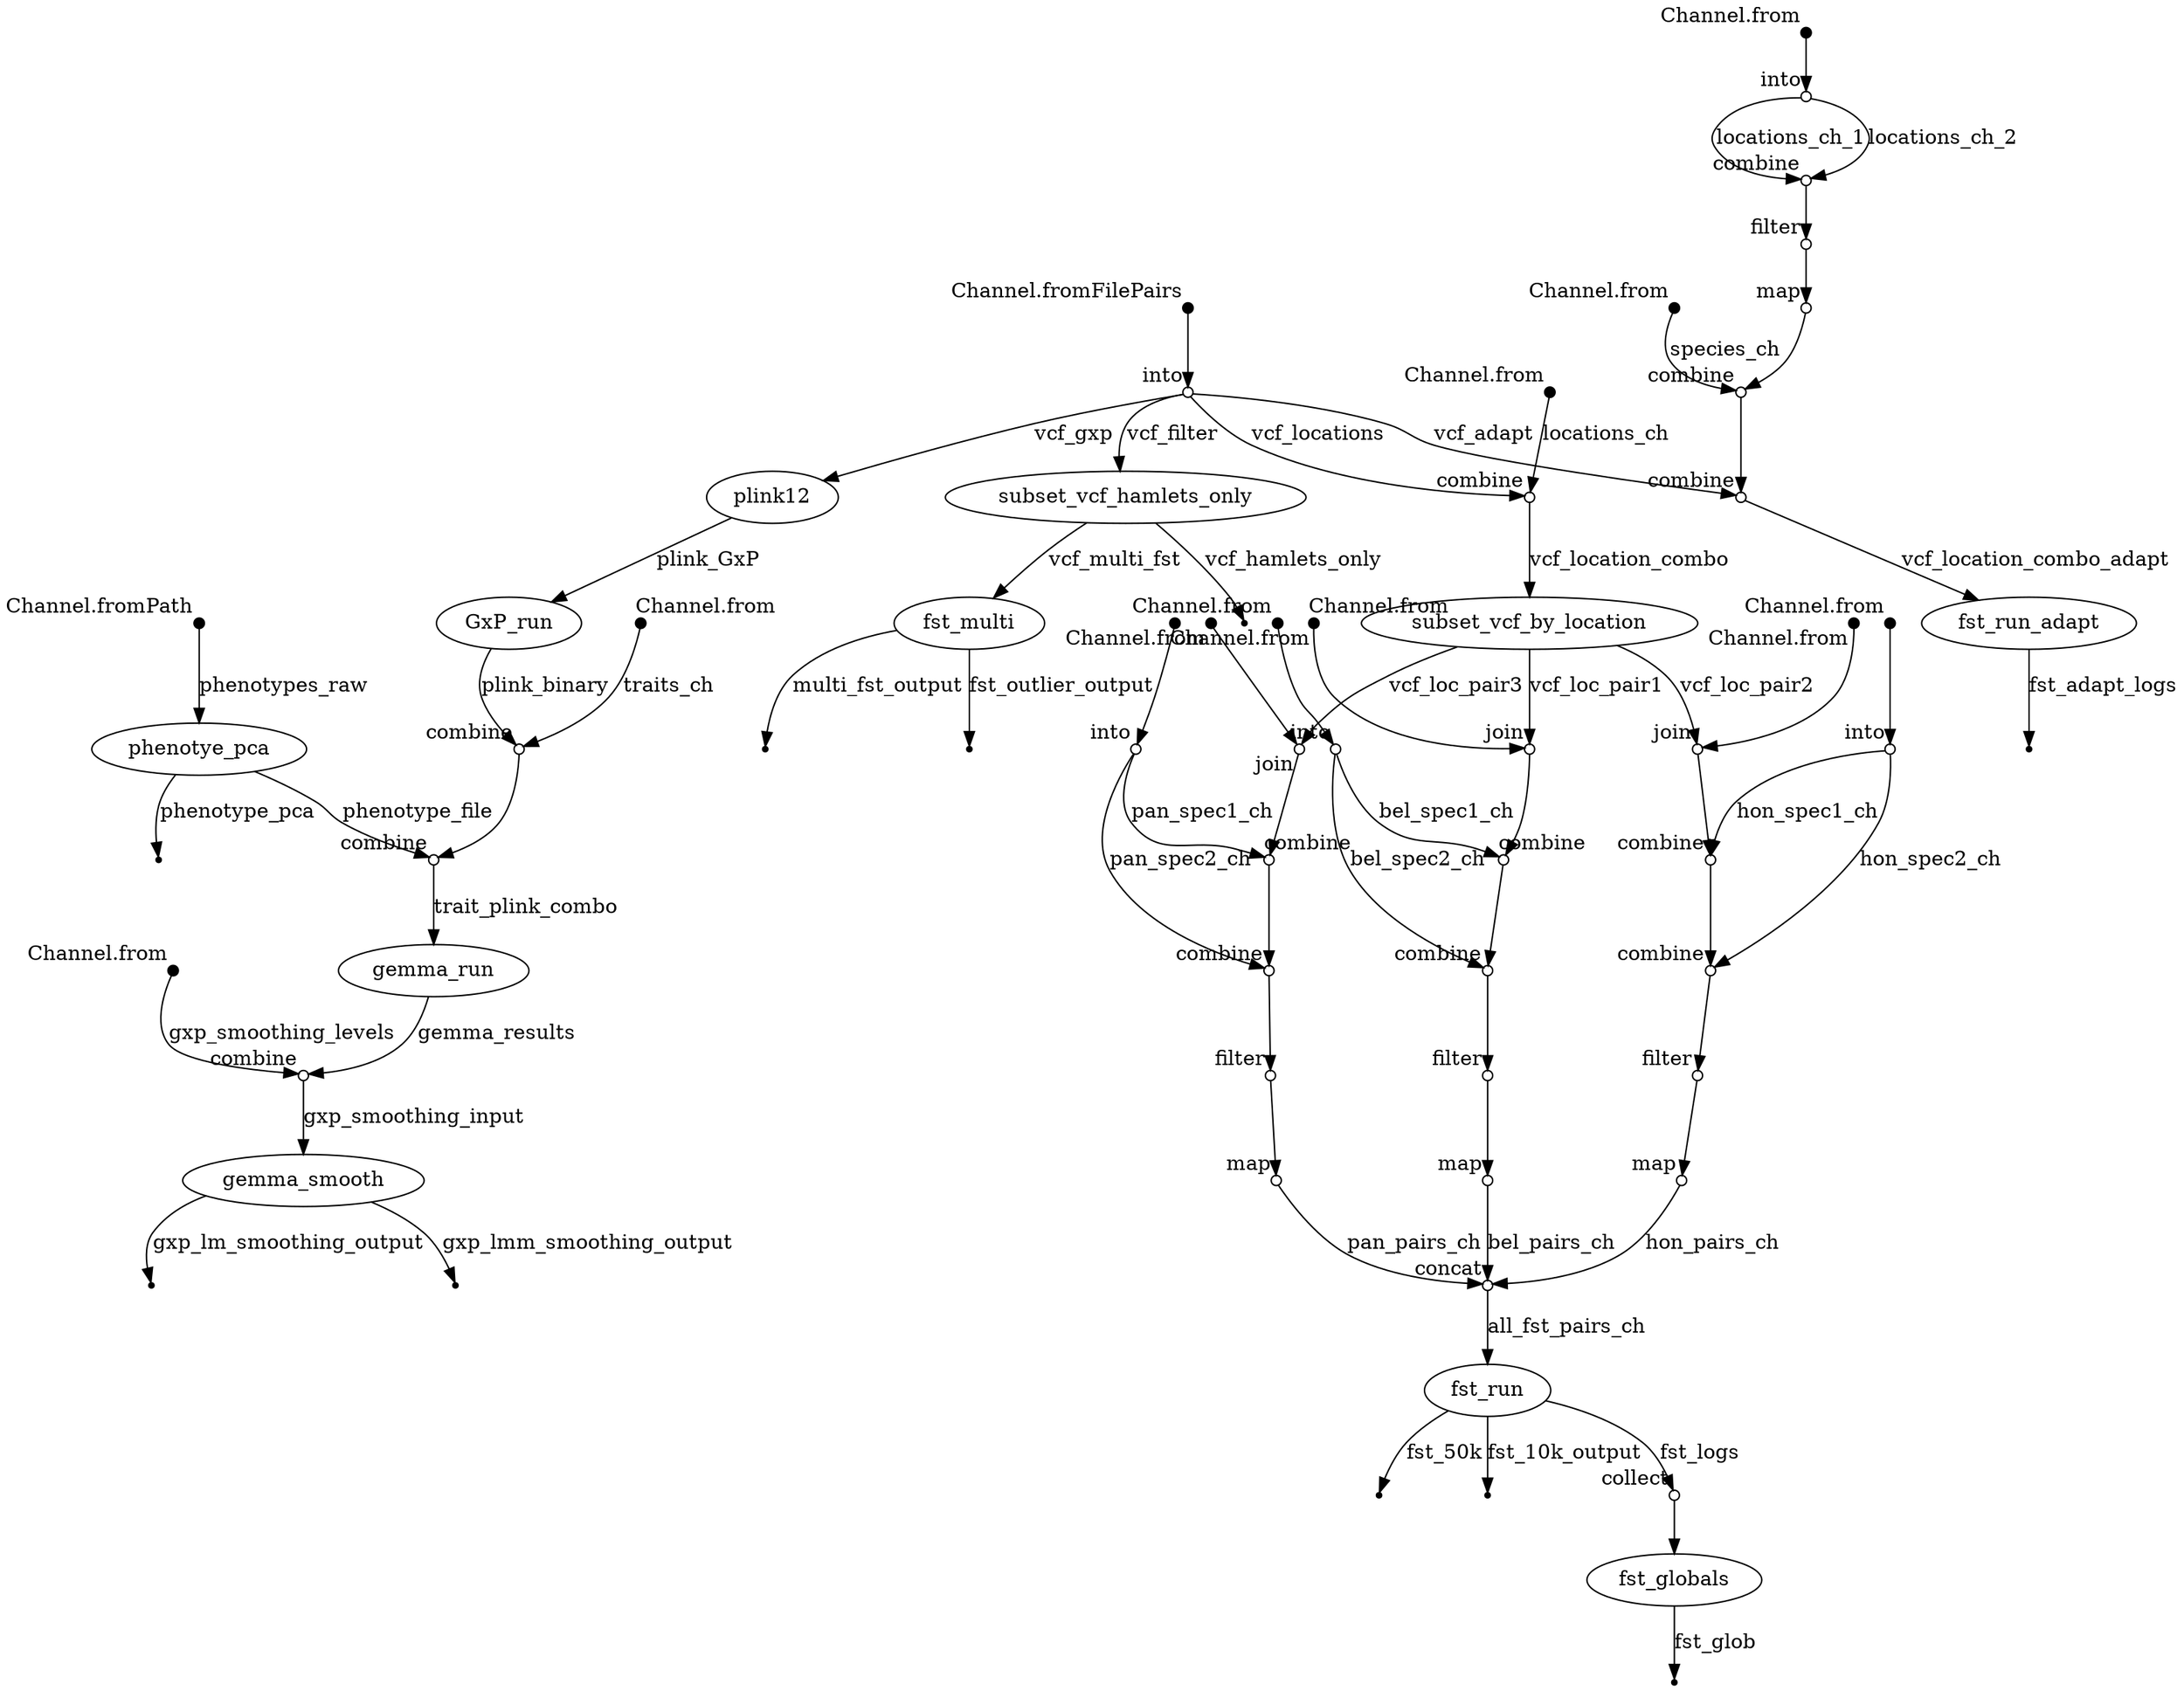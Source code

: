 digraph "analysis_basic" {
p0 [shape=point,label="",fixedsize=true,width=0.1,xlabel="Channel.fromFilePairs"];
p1 [shape=circle,label="",fixedsize=true,width=0.1,xlabel="into"];
p0 -> p1;

p1 [shape=circle,label="",fixedsize=true,width=0.1,xlabel="into"];
p41 [label="plink12"];
p1 -> p41 [label="vcf_gxp"];

p1 [shape=circle,label="",fixedsize=true,width=0.1,xlabel="into"];
p62 [shape=circle,label="",fixedsize=true,width=0.1,xlabel="combine"];
p1 -> p62 [label="vcf_adapt"];

p1 [shape=circle,label="",fixedsize=true,width=0.1,xlabel="into"];
p3 [shape=circle,label="",fixedsize=true,width=0.1,xlabel="combine"];
p1 -> p3 [label="vcf_locations"];

p1 [shape=circle,label="",fixedsize=true,width=0.1,xlabel="into"];
p11 [label="subset_vcf_hamlets_only"];
p1 -> p11 [label="vcf_filter"];

p2 [shape=point,label="",fixedsize=true,width=0.1,xlabel="Channel.from"];
p3 [shape=circle,label="",fixedsize=true,width=0.1,xlabel="combine"];
p2 -> p3 [label="locations_ch"];

p3 [shape=circle,label="",fixedsize=true,width=0.1,xlabel="combine"];
p10 [label="subset_vcf_by_location"];
p3 -> p10 [label="vcf_location_combo"];

p4 [shape=point,label="",fixedsize=true,width=0.1,xlabel="Channel.from"];
p5 [shape=circle,label="",fixedsize=true,width=0.1,xlabel="into"];
p4 -> p5;

p5 [shape=circle,label="",fixedsize=true,width=0.1,xlabel="into"];
p19 [shape=circle,label="",fixedsize=true,width=0.1,xlabel="combine"];
p5 -> p19 [label="bel_spec2_ch"];

p5 [shape=circle,label="",fixedsize=true,width=0.1,xlabel="into"];
p18 [shape=circle,label="",fixedsize=true,width=0.1,xlabel="combine"];
p5 -> p18 [label="bel_spec1_ch"];

p6 [shape=point,label="",fixedsize=true,width=0.1,xlabel="Channel.from"];
p7 [shape=circle,label="",fixedsize=true,width=0.1,xlabel="into"];
p6 -> p7;

p7 [shape=circle,label="",fixedsize=true,width=0.1,xlabel="into"];
p24 [shape=circle,label="",fixedsize=true,width=0.1,xlabel="combine"];
p7 -> p24 [label="hon_spec1_ch"];

p7 [shape=circle,label="",fixedsize=true,width=0.1,xlabel="into"];
p25 [shape=circle,label="",fixedsize=true,width=0.1,xlabel="combine"];
p7 -> p25 [label="hon_spec2_ch"];

p8 [shape=point,label="",fixedsize=true,width=0.1,xlabel="Channel.from"];
p9 [shape=circle,label="",fixedsize=true,width=0.1,xlabel="into"];
p8 -> p9;

p9 [shape=circle,label="",fixedsize=true,width=0.1,xlabel="into"];
p31 [shape=circle,label="",fixedsize=true,width=0.1,xlabel="combine"];
p9 -> p31 [label="pan_spec2_ch"];

p9 [shape=circle,label="",fixedsize=true,width=0.1,xlabel="into"];
p30 [shape=circle,label="",fixedsize=true,width=0.1,xlabel="combine"];
p9 -> p30 [label="pan_spec1_ch"];

p10 [label="subset_vcf_by_location"];
p17 [shape=circle,label="",fixedsize=true,width=0.1,xlabel="join"];
p10 -> p17 [label="vcf_loc_pair1"];

p10 [label="subset_vcf_by_location"];
p23 [shape=circle,label="",fixedsize=true,width=0.1,xlabel="join"];
p10 -> p23 [label="vcf_loc_pair2"];

p10 [label="subset_vcf_by_location"];
p29 [shape=circle,label="",fixedsize=true,width=0.1,xlabel="join"];
p10 -> p29 [label="vcf_loc_pair3"];

p11 [label="subset_vcf_hamlets_only"];
p12 [shape=point];
p11 -> p12 [label="vcf_hamlets_only"];

p11 [label="subset_vcf_hamlets_only"];
p13 [label="fst_multi"];
p11 -> p13 [label="vcf_multi_fst"];

p13 [label="fst_multi"];
p15 [shape=point];
p13 -> p15 [label="multi_fst_output"];

p13 [label="fst_multi"];
p14 [shape=point];
p13 -> p14 [label="fst_outlier_output"];

p16 [shape=point,label="",fixedsize=true,width=0.1,xlabel="Channel.from"];
p17 [shape=circle,label="",fixedsize=true,width=0.1,xlabel="join"];
p16 -> p17;

p17 [shape=circle,label="",fixedsize=true,width=0.1,xlabel="join"];
p18 [shape=circle,label="",fixedsize=true,width=0.1,xlabel="combine"];
p17 -> p18;

p18 [shape=circle,label="",fixedsize=true,width=0.1,xlabel="combine"];
p19 [shape=circle,label="",fixedsize=true,width=0.1,xlabel="combine"];
p18 -> p19;

p19 [shape=circle,label="",fixedsize=true,width=0.1,xlabel="combine"];
p20 [shape=circle,label="",fixedsize=true,width=0.1,xlabel="filter"];
p19 -> p20;

p20 [shape=circle,label="",fixedsize=true,width=0.1,xlabel="filter"];
p21 [shape=circle,label="",fixedsize=true,width=0.1,xlabel="map"];
p20 -> p21;

p21 [shape=circle,label="",fixedsize=true,width=0.1,xlabel="map"];
p34 [shape=circle,label="",fixedsize=true,width=0.1,xlabel="concat"];
p21 -> p34 [label="bel_pairs_ch"];

p22 [shape=point,label="",fixedsize=true,width=0.1,xlabel="Channel.from"];
p23 [shape=circle,label="",fixedsize=true,width=0.1,xlabel="join"];
p22 -> p23;

p23 [shape=circle,label="",fixedsize=true,width=0.1,xlabel="join"];
p24 [shape=circle,label="",fixedsize=true,width=0.1,xlabel="combine"];
p23 -> p24;

p24 [shape=circle,label="",fixedsize=true,width=0.1,xlabel="combine"];
p25 [shape=circle,label="",fixedsize=true,width=0.1,xlabel="combine"];
p24 -> p25;

p25 [shape=circle,label="",fixedsize=true,width=0.1,xlabel="combine"];
p26 [shape=circle,label="",fixedsize=true,width=0.1,xlabel="filter"];
p25 -> p26;

p26 [shape=circle,label="",fixedsize=true,width=0.1,xlabel="filter"];
p27 [shape=circle,label="",fixedsize=true,width=0.1,xlabel="map"];
p26 -> p27;

p27 [shape=circle,label="",fixedsize=true,width=0.1,xlabel="map"];
p34 [shape=circle,label="",fixedsize=true,width=0.1,xlabel="concat"];
p27 -> p34 [label="hon_pairs_ch"];

p28 [shape=point,label="",fixedsize=true,width=0.1,xlabel="Channel.from"];
p29 [shape=circle,label="",fixedsize=true,width=0.1,xlabel="join"];
p28 -> p29;

p29 [shape=circle,label="",fixedsize=true,width=0.1,xlabel="join"];
p30 [shape=circle,label="",fixedsize=true,width=0.1,xlabel="combine"];
p29 -> p30;

p30 [shape=circle,label="",fixedsize=true,width=0.1,xlabel="combine"];
p31 [shape=circle,label="",fixedsize=true,width=0.1,xlabel="combine"];
p30 -> p31;

p31 [shape=circle,label="",fixedsize=true,width=0.1,xlabel="combine"];
p32 [shape=circle,label="",fixedsize=true,width=0.1,xlabel="filter"];
p31 -> p32;

p32 [shape=circle,label="",fixedsize=true,width=0.1,xlabel="filter"];
p33 [shape=circle,label="",fixedsize=true,width=0.1,xlabel="map"];
p32 -> p33;

p33 [shape=circle,label="",fixedsize=true,width=0.1,xlabel="map"];
p34 [shape=circle,label="",fixedsize=true,width=0.1,xlabel="concat"];
p33 -> p34 [label="pan_pairs_ch"];

p34 [shape=circle,label="",fixedsize=true,width=0.1,xlabel="concat"];
p35 [label="fst_run"];
p34 -> p35 [label="all_fst_pairs_ch"];

p35 [label="fst_run"];
p37 [shape=point];
p35 -> p37 [label="fst_50k"];

p35 [label="fst_run"];
p36 [shape=point];
p35 -> p36 [label="fst_10k_output"];

p35 [label="fst_run"];
p38 [shape=circle,label="",fixedsize=true,width=0.1,xlabel="collect"];
p35 -> p38 [label="fst_logs"];

p38 [shape=circle,label="",fixedsize=true,width=0.1,xlabel="collect"];
p39 [label="fst_globals"];
p38 -> p39;

p39 [label="fst_globals"];
p40 [shape=point];
p39 -> p40 [label="fst_glob"];

p41 [label="plink12"];
p42 [label="GxP_run"];
p41 -> p42 [label="plink_GxP"];

p42 [label="GxP_run"];
p47 [shape=circle,label="",fixedsize=true,width=0.1,xlabel="combine"];
p42 -> p47 [label="plink_binary"];

p43 [shape=point,label="",fixedsize=true,width=0.1,xlabel="Channel.fromPath"];
p44 [label="phenotye_pca"];
p43 -> p44 [label="phenotypes_raw"];

p44 [label="phenotye_pca"];
p48 [shape=circle,label="",fixedsize=true,width=0.1,xlabel="combine"];
p44 -> p48 [label="phenotype_file"];

p44 [label="phenotye_pca"];
p45 [shape=point];
p44 -> p45 [label="phenotype_pca"];

p46 [shape=point,label="",fixedsize=true,width=0.1,xlabel="Channel.from"];
p47 [shape=circle,label="",fixedsize=true,width=0.1,xlabel="combine"];
p46 -> p47 [label="traits_ch"];

p47 [shape=circle,label="",fixedsize=true,width=0.1,xlabel="combine"];
p48 [shape=circle,label="",fixedsize=true,width=0.1,xlabel="combine"];
p47 -> p48;

p48 [shape=circle,label="",fixedsize=true,width=0.1,xlabel="combine"];
p49 [label="gemma_run"];
p48 -> p49 [label="trait_plink_combo"];

p49 [label="gemma_run"];
p51 [shape=circle,label="",fixedsize=true,width=0.1,xlabel="combine"];
p49 -> p51 [label="gemma_results"];

p50 [shape=point,label="",fixedsize=true,width=0.1,xlabel="Channel.from"];
p51 [shape=circle,label="",fixedsize=true,width=0.1,xlabel="combine"];
p50 -> p51 [label="gxp_smoothing_levels"];

p51 [shape=circle,label="",fixedsize=true,width=0.1,xlabel="combine"];
p52 [label="gemma_smooth"];
p51 -> p52 [label="gxp_smoothing_input"];

p52 [label="gemma_smooth"];
p54 [shape=point];
p52 -> p54 [label="gxp_lm_smoothing_output"];

p52 [label="gemma_smooth"];
p53 [shape=point];
p52 -> p53 [label="gxp_lmm_smoothing_output"];

p55 [shape=point,label="",fixedsize=true,width=0.1,xlabel="Channel.from"];
p61 [shape=circle,label="",fixedsize=true,width=0.1,xlabel="combine"];
p55 -> p61 [label="species_ch"];

p56 [shape=point,label="",fixedsize=true,width=0.1,xlabel="Channel.from"];
p57 [shape=circle,label="",fixedsize=true,width=0.1,xlabel="into"];
p56 -> p57;

p57 [shape=circle,label="",fixedsize=true,width=0.1,xlabel="into"];
p58 [shape=circle,label="",fixedsize=true,width=0.1,xlabel="combine"];
p57 -> p58 [label="locations_ch_1"];

p57 [shape=circle,label="",fixedsize=true,width=0.1,xlabel="into"];
p58 [shape=circle,label="",fixedsize=true,width=0.1,xlabel="combine"];
p57 -> p58 [label="locations_ch_2"];

p58 [shape=circle,label="",fixedsize=true,width=0.1,xlabel="combine"];
p59 [shape=circle,label="",fixedsize=true,width=0.1,xlabel="filter"];
p58 -> p59;

p59 [shape=circle,label="",fixedsize=true,width=0.1,xlabel="filter"];
p60 [shape=circle,label="",fixedsize=true,width=0.1,xlabel="map"];
p59 -> p60;

p60 [shape=circle,label="",fixedsize=true,width=0.1,xlabel="map"];
p61 [shape=circle,label="",fixedsize=true,width=0.1,xlabel="combine"];
p60 -> p61;

p61 [shape=circle,label="",fixedsize=true,width=0.1,xlabel="combine"];
p62 [shape=circle,label="",fixedsize=true,width=0.1,xlabel="combine"];
p61 -> p62;

p62 [shape=circle,label="",fixedsize=true,width=0.1,xlabel="combine"];
p63 [label="fst_run_adapt"];
p62 -> p63 [label="vcf_location_combo_adapt"];

p63 [label="fst_run_adapt"];
p64 [shape=point];
p63 -> p64 [label="fst_adapt_logs"];

}

